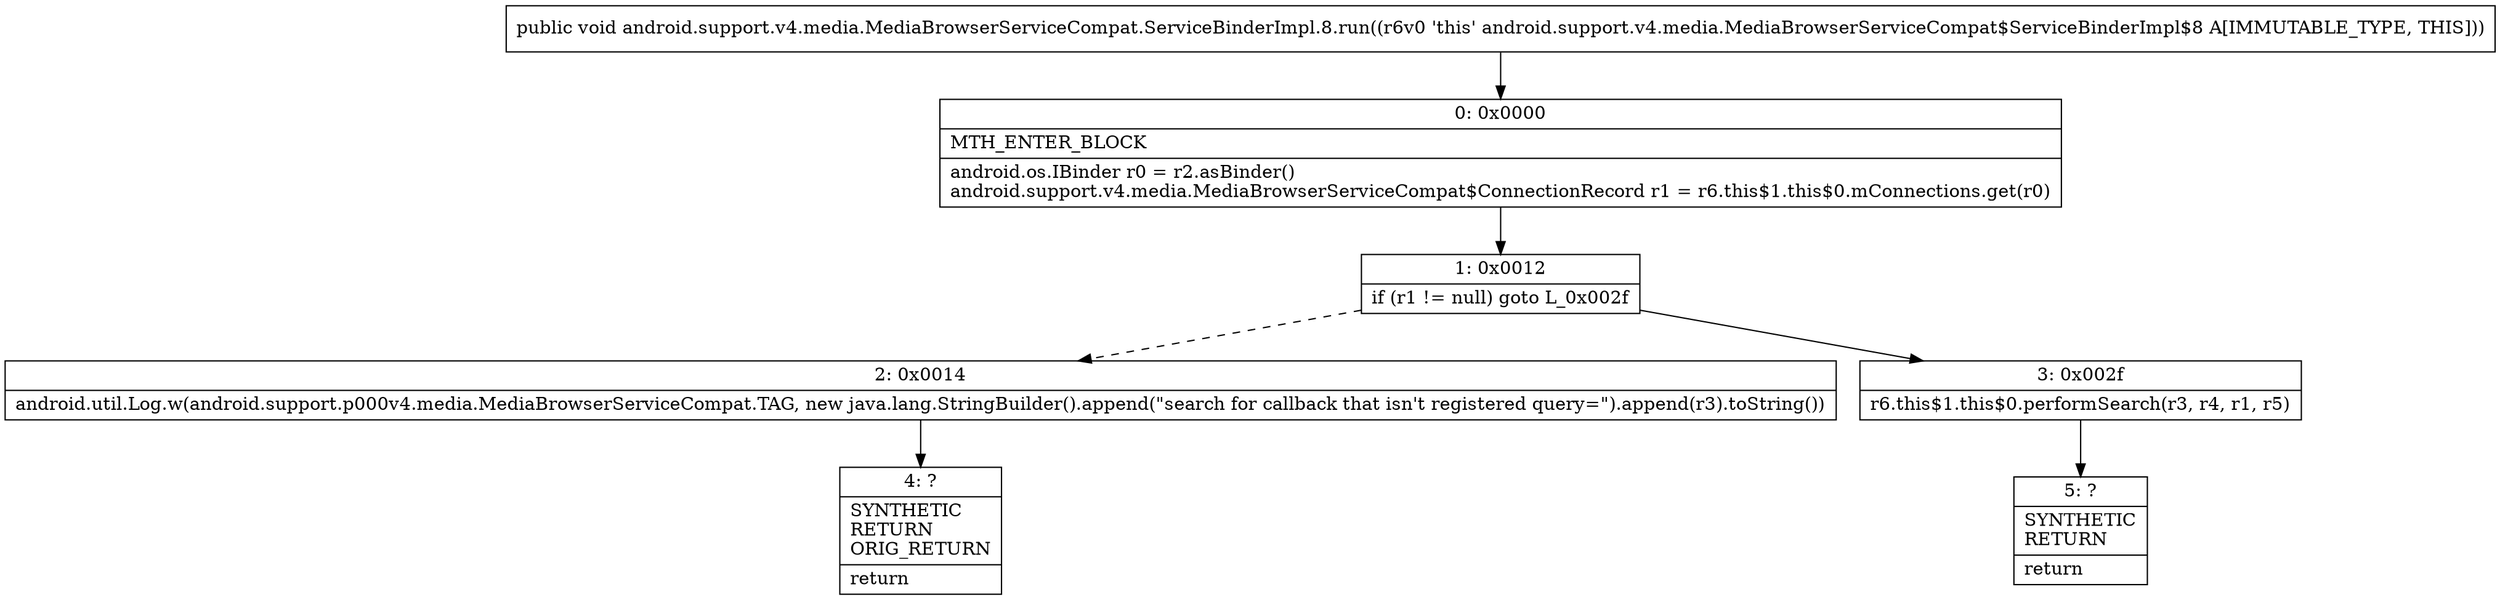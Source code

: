 digraph "CFG forandroid.support.v4.media.MediaBrowserServiceCompat.ServiceBinderImpl.8.run()V" {
Node_0 [shape=record,label="{0\:\ 0x0000|MTH_ENTER_BLOCK\l|android.os.IBinder r0 = r2.asBinder()\landroid.support.v4.media.MediaBrowserServiceCompat$ConnectionRecord r1 = r6.this$1.this$0.mConnections.get(r0)\l}"];
Node_1 [shape=record,label="{1\:\ 0x0012|if (r1 != null) goto L_0x002f\l}"];
Node_2 [shape=record,label="{2\:\ 0x0014|android.util.Log.w(android.support.p000v4.media.MediaBrowserServiceCompat.TAG, new java.lang.StringBuilder().append(\"search for callback that isn't registered query=\").append(r3).toString())\l}"];
Node_3 [shape=record,label="{3\:\ 0x002f|r6.this$1.this$0.performSearch(r3, r4, r1, r5)\l}"];
Node_4 [shape=record,label="{4\:\ ?|SYNTHETIC\lRETURN\lORIG_RETURN\l|return\l}"];
Node_5 [shape=record,label="{5\:\ ?|SYNTHETIC\lRETURN\l|return\l}"];
MethodNode[shape=record,label="{public void android.support.v4.media.MediaBrowserServiceCompat.ServiceBinderImpl.8.run((r6v0 'this' android.support.v4.media.MediaBrowserServiceCompat$ServiceBinderImpl$8 A[IMMUTABLE_TYPE, THIS])) }"];
MethodNode -> Node_0;
Node_0 -> Node_1;
Node_1 -> Node_2[style=dashed];
Node_1 -> Node_3;
Node_2 -> Node_4;
Node_3 -> Node_5;
}

